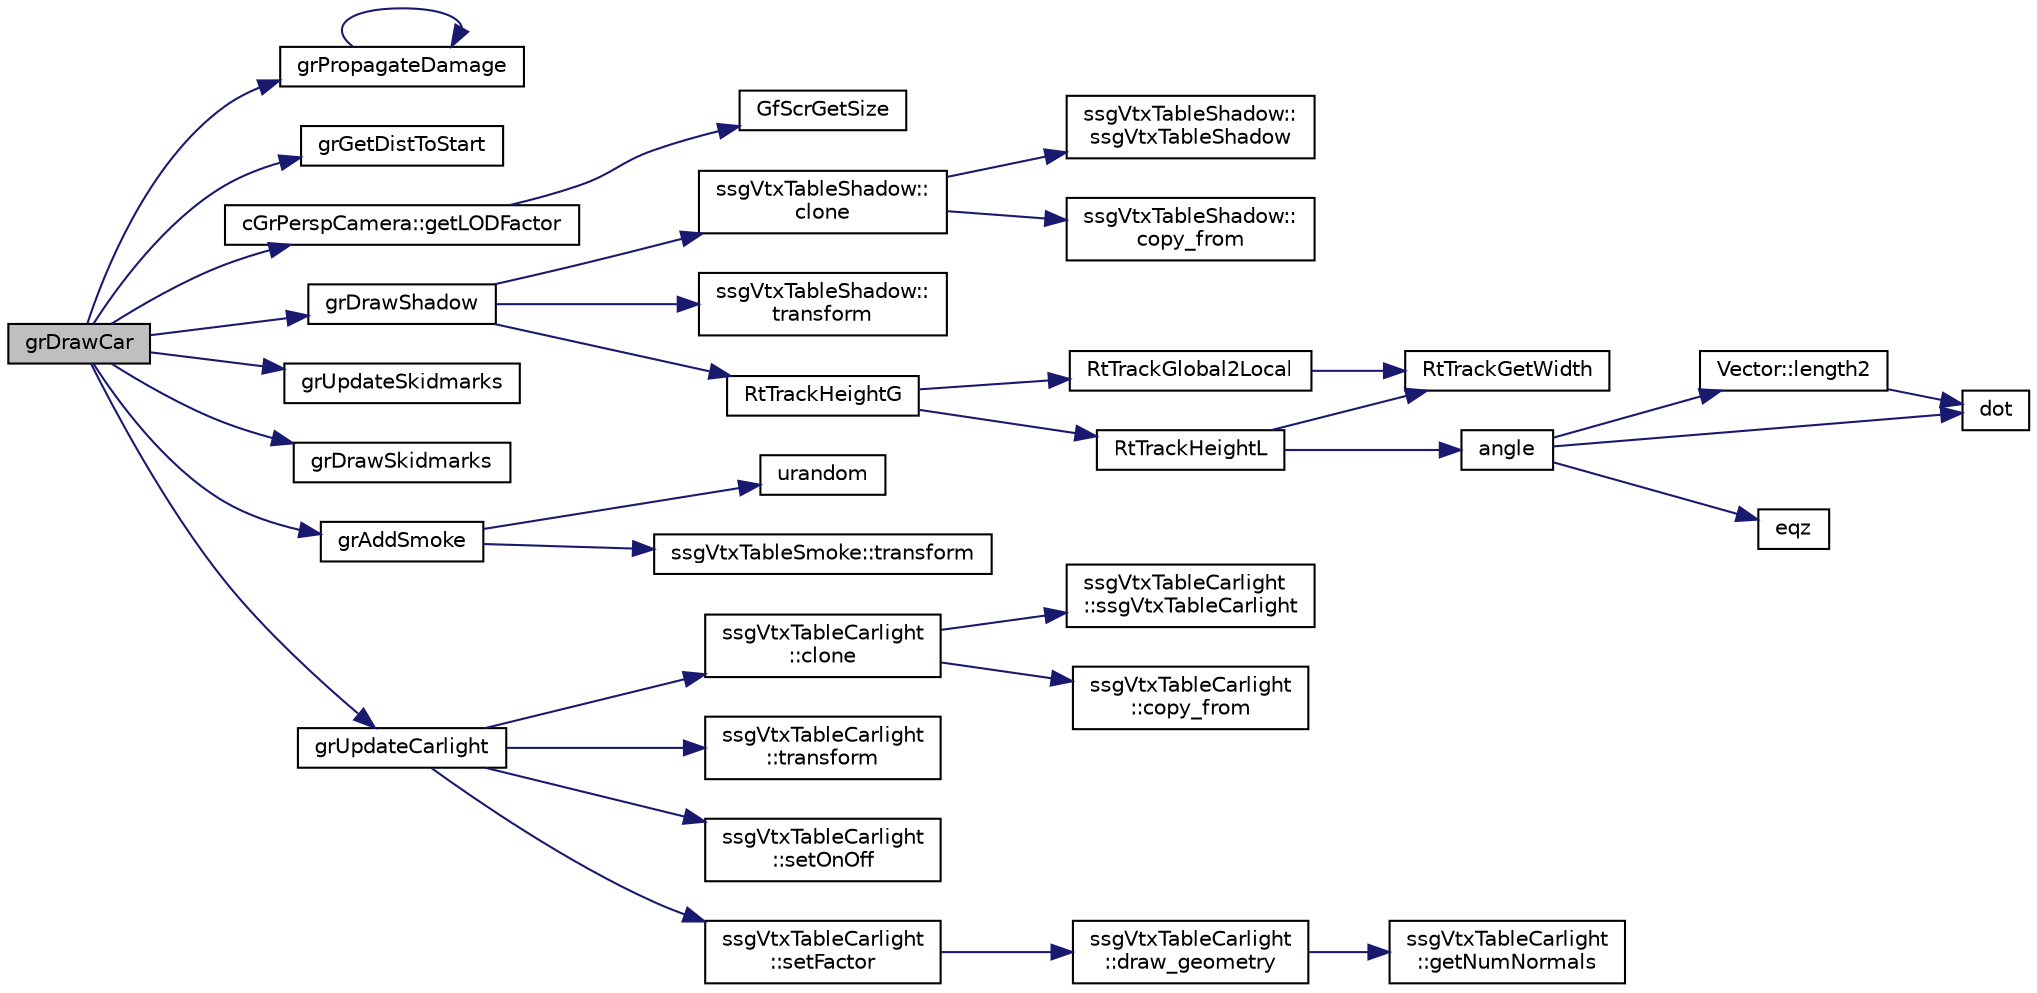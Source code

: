 digraph "grDrawCar"
{
  edge [fontname="Helvetica",fontsize="10",labelfontname="Helvetica",labelfontsize="10"];
  node [fontname="Helvetica",fontsize="10",shape=record];
  rankdir="LR";
  Node1 [label="grDrawCar",height=0.2,width=0.4,color="black", fillcolor="grey75", style="filled", fontcolor="black"];
  Node1 -> Node2 [color="midnightblue",fontsize="10",style="solid",fontname="Helvetica"];
  Node2 [label="grPropagateDamage",height=0.2,width=0.4,color="black", fillcolor="white", style="filled",URL="$grcar_8cpp.html#a4463ccc1d2888226257ea277e8014f5f"];
  Node2 -> Node2 [color="midnightblue",fontsize="10",style="solid",fontname="Helvetica"];
  Node1 -> Node3 [color="midnightblue",fontsize="10",style="solid",fontname="Helvetica"];
  Node3 [label="grGetDistToStart",height=0.2,width=0.4,color="black", fillcolor="white", style="filled",URL="$grcar_8cpp.html#ac2cca6e20ad6a7e3f048ba71952c3cd0"];
  Node1 -> Node4 [color="midnightblue",fontsize="10",style="solid",fontname="Helvetica"];
  Node4 [label="cGrPerspCamera::getLODFactor",height=0.2,width=0.4,color="black", fillcolor="white", style="filled",URL="$classc_gr_persp_camera.html#ac11b7875c0e6fe93c2491bdb780e188f"];
  Node4 -> Node5 [color="midnightblue",fontsize="10",style="solid",fontname="Helvetica"];
  Node5 [label="GfScrGetSize",height=0.2,width=0.4,color="black", fillcolor="white", style="filled",URL="$group__screen.html#gadcb66ba3f12ba1cb4c98367898c7f432",tooltip="Get the screen and viewport sizes. "];
  Node1 -> Node6 [color="midnightblue",fontsize="10",style="solid",fontname="Helvetica"];
  Node6 [label="grDrawShadow",height=0.2,width=0.4,color="black", fillcolor="white", style="filled",URL="$grcar_8cpp.html#a1be041df5ef94793936856b630d981ec"];
  Node6 -> Node7 [color="midnightblue",fontsize="10",style="solid",fontname="Helvetica"];
  Node7 [label="ssgVtxTableShadow::\lclone",height=0.2,width=0.4,color="black", fillcolor="white", style="filled",URL="$classssg_vtx_table_shadow.html#a8f35f163c4d934da59e25ba2a3fb9d8f"];
  Node7 -> Node8 [color="midnightblue",fontsize="10",style="solid",fontname="Helvetica"];
  Node8 [label="ssgVtxTableShadow::\lssgVtxTableShadow",height=0.2,width=0.4,color="black", fillcolor="white", style="filled",URL="$classssg_vtx_table_shadow.html#afd3ffc092f9459003a86c8afb86c9be9"];
  Node7 -> Node9 [color="midnightblue",fontsize="10",style="solid",fontname="Helvetica"];
  Node9 [label="ssgVtxTableShadow::\lcopy_from",height=0.2,width=0.4,color="black", fillcolor="white", style="filled",URL="$classssg_vtx_table_shadow.html#a67383d5a2c7f8191844c25704b4063d6"];
  Node6 -> Node10 [color="midnightblue",fontsize="10",style="solid",fontname="Helvetica"];
  Node10 [label="ssgVtxTableShadow::\ltransform",height=0.2,width=0.4,color="black", fillcolor="white", style="filled",URL="$classssg_vtx_table_shadow.html#af0ca0509de24d2bb1f729838682e0684"];
  Node6 -> Node11 [color="midnightblue",fontsize="10",style="solid",fontname="Helvetica"];
  Node11 [label="RtTrackHeightG",height=0.2,width=0.4,color="black", fillcolor="white", style="filled",URL="$group__tracktools.html#gab1171b7a412df276af2ec43fdd0164a2",tooltip="Returns the absolute height in meters of the road at the Global position (segment, X, Y) "];
  Node11 -> Node12 [color="midnightblue",fontsize="10",style="solid",fontname="Helvetica"];
  Node12 [label="RtTrackGlobal2Local",height=0.2,width=0.4,color="black", fillcolor="white", style="filled",URL="$group__tracktools.html#ga509849d5ba2f03242f844ee60955912e",tooltip="Convert a Global (segment, X, Y) position into a Local one (segment, toRight, toStart)The segment in ..."];
  Node12 -> Node13 [color="midnightblue",fontsize="10",style="solid",fontname="Helvetica"];
  Node13 [label="RtTrackGetWidth",height=0.2,width=0.4,color="black", fillcolor="white", style="filled",URL="$group__tracktools.html#gaad9f106cbe7a2cca8e5e12976540f256",tooltip="Get the track width at the specified point. "];
  Node11 -> Node14 [color="midnightblue",fontsize="10",style="solid",fontname="Helvetica"];
  Node14 [label="RtTrackHeightL",height=0.2,width=0.4,color="black", fillcolor="white", style="filled",URL="$group__tracktools.html#ga5785af2d8c1b3cfedc38236ba44e99d3",tooltip="Returns the absolute height in meters of the road at the Local position p. "];
  Node14 -> Node13 [color="midnightblue",fontsize="10",style="solid",fontname="Helvetica"];
  Node14 -> Node15 [color="midnightblue",fontsize="10",style="solid",fontname="Helvetica"];
  Node15 [label="angle",height=0.2,width=0.4,color="black", fillcolor="white", style="filled",URL="$_vector_8h.html#a89bfaa91624932a756c037fa383bc0ae"];
  Node15 -> Node16 [color="midnightblue",fontsize="10",style="solid",fontname="Helvetica"];
  Node16 [label="Vector::length2",height=0.2,width=0.4,color="black", fillcolor="white", style="filled",URL="$class_vector.html#a8677c48cf107765986e71cd2f23b1b0f"];
  Node16 -> Node17 [color="midnightblue",fontsize="10",style="solid",fontname="Helvetica"];
  Node17 [label="dot",height=0.2,width=0.4,color="black", fillcolor="white", style="filled",URL="$_vector_8h.html#a4e9a20e9955e34afdb3659d68f6935c8"];
  Node15 -> Node18 [color="midnightblue",fontsize="10",style="solid",fontname="Helvetica"];
  Node18 [label="eqz",height=0.2,width=0.4,color="black", fillcolor="white", style="filled",URL="$_basic_8h.html#a665ec20bb54e4ac38c9068f7d18893d2"];
  Node15 -> Node17 [color="midnightblue",fontsize="10",style="solid",fontname="Helvetica"];
  Node1 -> Node19 [color="midnightblue",fontsize="10",style="solid",fontname="Helvetica"];
  Node19 [label="grUpdateSkidmarks",height=0.2,width=0.4,color="black", fillcolor="white", style="filled",URL="$grskidmarks_8cpp.html#a244e17ddae4263edc0b25ce9aacd5dc2",tooltip="update if necessary the skidmarks for a car "];
  Node1 -> Node20 [color="midnightblue",fontsize="10",style="solid",fontname="Helvetica"];
  Node20 [label="grDrawSkidmarks",height=0.2,width=0.4,color="black", fillcolor="white", style="filled",URL="$grskidmarks_8cpp.html#a6b30e6f2fad69644610457798cab7603"];
  Node1 -> Node21 [color="midnightblue",fontsize="10",style="solid",fontname="Helvetica"];
  Node21 [label="grAddSmoke",height=0.2,width=0.4,color="black", fillcolor="white", style="filled",URL="$grsmoke_8cpp.html#ad805d5e07dd64b7717385bc3e0a92dd3"];
  Node21 -> Node22 [color="midnightblue",fontsize="10",style="solid",fontname="Helvetica"];
  Node22 [label="urandom",height=0.2,width=0.4,color="black", fillcolor="white", style="filled",URL="$_distribution_8cpp.html#a5d688d70363408aef33fdb9bea5f7d50"];
  Node21 -> Node23 [color="midnightblue",fontsize="10",style="solid",fontname="Helvetica"];
  Node23 [label="ssgVtxTableSmoke::transform",height=0.2,width=0.4,color="black", fillcolor="white", style="filled",URL="$classssg_vtx_table_smoke.html#a835579c8b04f2d004d6d5bdeb6c7fad2"];
  Node1 -> Node24 [color="midnightblue",fontsize="10",style="solid",fontname="Helvetica"];
  Node24 [label="grUpdateCarlight",height=0.2,width=0.4,color="black", fillcolor="white", style="filled",URL="$grcarlight_8cpp.html#a06a9d76075638916f14db92f7f4d27c3"];
  Node24 -> Node25 [color="midnightblue",fontsize="10",style="solid",fontname="Helvetica"];
  Node25 [label="ssgVtxTableCarlight\l::clone",height=0.2,width=0.4,color="black", fillcolor="white", style="filled",URL="$classssg_vtx_table_carlight.html#a16ac9f4362d3094e7170e1a35793f252"];
  Node25 -> Node26 [color="midnightblue",fontsize="10",style="solid",fontname="Helvetica"];
  Node26 [label="ssgVtxTableCarlight\l::ssgVtxTableCarlight",height=0.2,width=0.4,color="black", fillcolor="white", style="filled",URL="$classssg_vtx_table_carlight.html#a12f3cc7686028639d99f48e8f8318bba"];
  Node25 -> Node27 [color="midnightblue",fontsize="10",style="solid",fontname="Helvetica"];
  Node27 [label="ssgVtxTableCarlight\l::copy_from",height=0.2,width=0.4,color="black", fillcolor="white", style="filled",URL="$classssg_vtx_table_carlight.html#aec7b986d2249d05cf405531c578fc841"];
  Node24 -> Node28 [color="midnightblue",fontsize="10",style="solid",fontname="Helvetica"];
  Node28 [label="ssgVtxTableCarlight\l::transform",height=0.2,width=0.4,color="black", fillcolor="white", style="filled",URL="$classssg_vtx_table_carlight.html#a8720af18bde22d5e251b63c7eef542f2"];
  Node24 -> Node29 [color="midnightblue",fontsize="10",style="solid",fontname="Helvetica"];
  Node29 [label="ssgVtxTableCarlight\l::setOnOff",height=0.2,width=0.4,color="black", fillcolor="white", style="filled",URL="$classssg_vtx_table_carlight.html#afc618cc243329c96bc65c69eff761f33"];
  Node24 -> Node30 [color="midnightblue",fontsize="10",style="solid",fontname="Helvetica"];
  Node30 [label="ssgVtxTableCarlight\l::setFactor",height=0.2,width=0.4,color="black", fillcolor="white", style="filled",URL="$classssg_vtx_table_carlight.html#a61c8662fab79ad9c1ca40b60ec793644"];
  Node30 -> Node31 [color="midnightblue",fontsize="10",style="solid",fontname="Helvetica"];
  Node31 [label="ssgVtxTableCarlight\l::draw_geometry",height=0.2,width=0.4,color="black", fillcolor="white", style="filled",URL="$classssg_vtx_table_carlight.html#ad3c3b6b38c9455e35acf7de6543f676c"];
  Node31 -> Node32 [color="midnightblue",fontsize="10",style="solid",fontname="Helvetica"];
  Node32 [label="ssgVtxTableCarlight\l::getNumNormals",height=0.2,width=0.4,color="black", fillcolor="white", style="filled",URL="$classssg_vtx_table_carlight.html#acee7edc58b2ee41bb2e353a8f615e0ce"];
}
